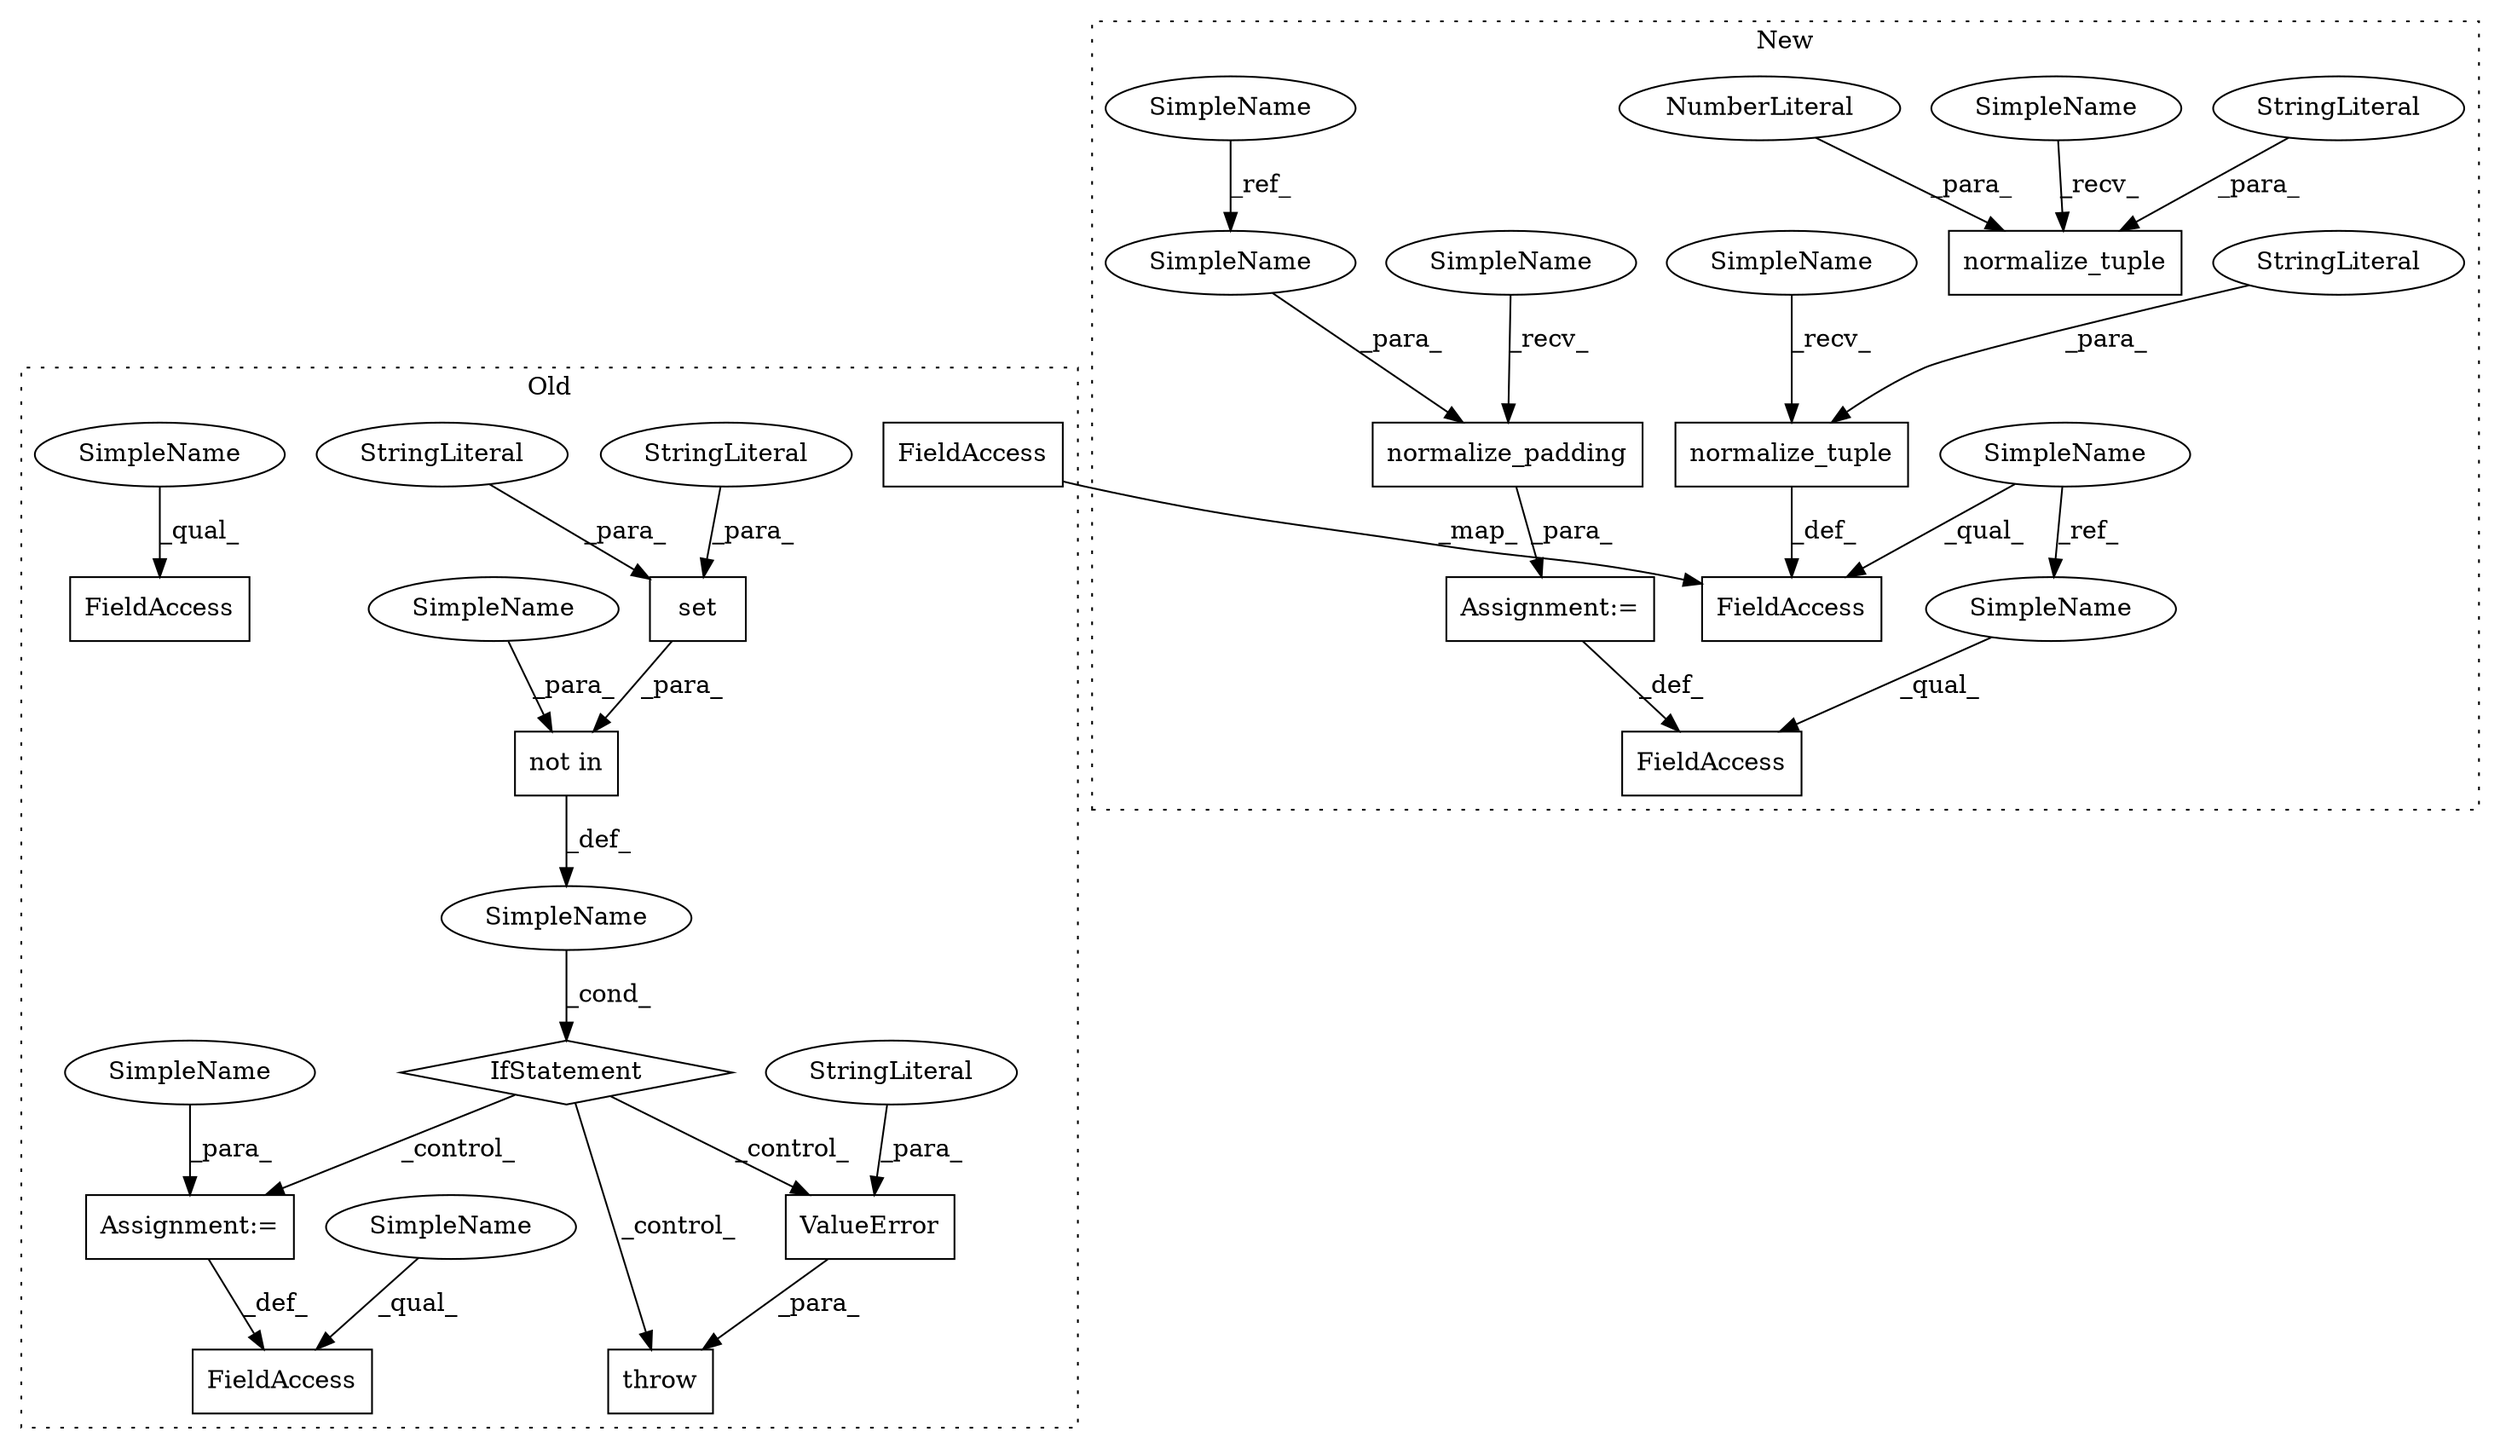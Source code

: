 digraph G {
subgraph cluster0 {
1 [label="throw" a="53" s="6669" l="6" shape="box"];
3 [label="set" a="32" s="6640,6658" l="4,1" shape="box"];
4 [label="StringLiteral" a="45" s="6652" l="6" shape="ellipse"];
5 [label="StringLiteral" a="45" s="6644" l="7" shape="ellipse"];
11 [label="not in" a="108" s="6621" l="38" shape="box"];
13 [label="Assignment:=" a="7" s="6756" l="1" shape="box"];
14 [label="SimpleName" a="42" s="" l="" shape="ellipse"];
16 [label="FieldAccess" a="22" s="6740" l="16" shape="box"];
18 [label="FieldAccess" a="22" s="6580" l="12" shape="box"];
20 [label="FieldAccess" a="22" s="6480" l="14" shape="box"];
21 [label="IfStatement" a="25" s="6613,6659" l="8,2" shape="diamond"];
22 [label="ValueError" a="32" s="6675,6727" l="11,1" shape="box"];
23 [label="StringLiteral" a="45" s="6686" l="41" shape="ellipse"];
30 [label="SimpleName" a="42" s="6757" l="11" shape="ellipse"];
31 [label="SimpleName" a="42" s="6621" l="11" shape="ellipse"];
32 [label="SimpleName" a="42" s="6480" l="4" shape="ellipse"];
33 [label="SimpleName" a="42" s="6740" l="4" shape="ellipse"];
label = "Old";
style="dotted";
}
subgraph cluster1 {
2 [label="normalize_padding" a="32" s="6135,6160" l="18,1" shape="box"];
6 [label="normalize_tuple" a="32" s="5999,6038" l="16,1" shape="box"];
7 [label="NumberLiteral" a="34" s="6025" l="1" shape="ellipse"];
8 [label="normalize_tuple" a="32" s="6069,6104" l="16,1" shape="box"];
9 [label="StringLiteral" a="45" s="6095" l="9" shape="ellipse"];
10 [label="StringLiteral" a="45" s="6027" l="11" shape="ellipse"];
12 [label="SimpleName" a="42" s="5818" l="7" shape="ellipse"];
15 [label="FieldAccess" a="22" s="6111" l="12" shape="box"];
17 [label="SimpleName" a="42" s="5777" l="4" shape="ellipse"];
19 [label="FieldAccess" a="22" s="6045" l="12" shape="box"];
24 [label="Assignment:=" a="7" s="6123" l="1" shape="box"];
25 [label="SimpleName" a="42" s="6058" l="10" shape="ellipse"];
26 [label="SimpleName" a="42" s="6124" l="10" shape="ellipse"];
27 [label="SimpleName" a="42" s="5988" l="10" shape="ellipse"];
28 [label="SimpleName" a="42" s="6153" l="7" shape="ellipse"];
29 [label="SimpleName" a="42" s="6111" l="4" shape="ellipse"];
label = "New";
style="dotted";
}
2 -> 24 [label="_para_"];
3 -> 11 [label="_para_"];
4 -> 3 [label="_para_"];
5 -> 3 [label="_para_"];
7 -> 6 [label="_para_"];
8 -> 19 [label="_def_"];
9 -> 8 [label="_para_"];
10 -> 6 [label="_para_"];
11 -> 14 [label="_def_"];
12 -> 28 [label="_ref_"];
13 -> 16 [label="_def_"];
14 -> 21 [label="_cond_"];
17 -> 29 [label="_ref_"];
17 -> 19 [label="_qual_"];
18 -> 19 [label="_map_"];
21 -> 13 [label="_control_"];
21 -> 22 [label="_control_"];
21 -> 1 [label="_control_"];
22 -> 1 [label="_para_"];
23 -> 22 [label="_para_"];
24 -> 15 [label="_def_"];
25 -> 8 [label="_recv_"];
26 -> 2 [label="_recv_"];
27 -> 6 [label="_recv_"];
28 -> 2 [label="_para_"];
29 -> 15 [label="_qual_"];
30 -> 13 [label="_para_"];
31 -> 11 [label="_para_"];
32 -> 20 [label="_qual_"];
33 -> 16 [label="_qual_"];
}